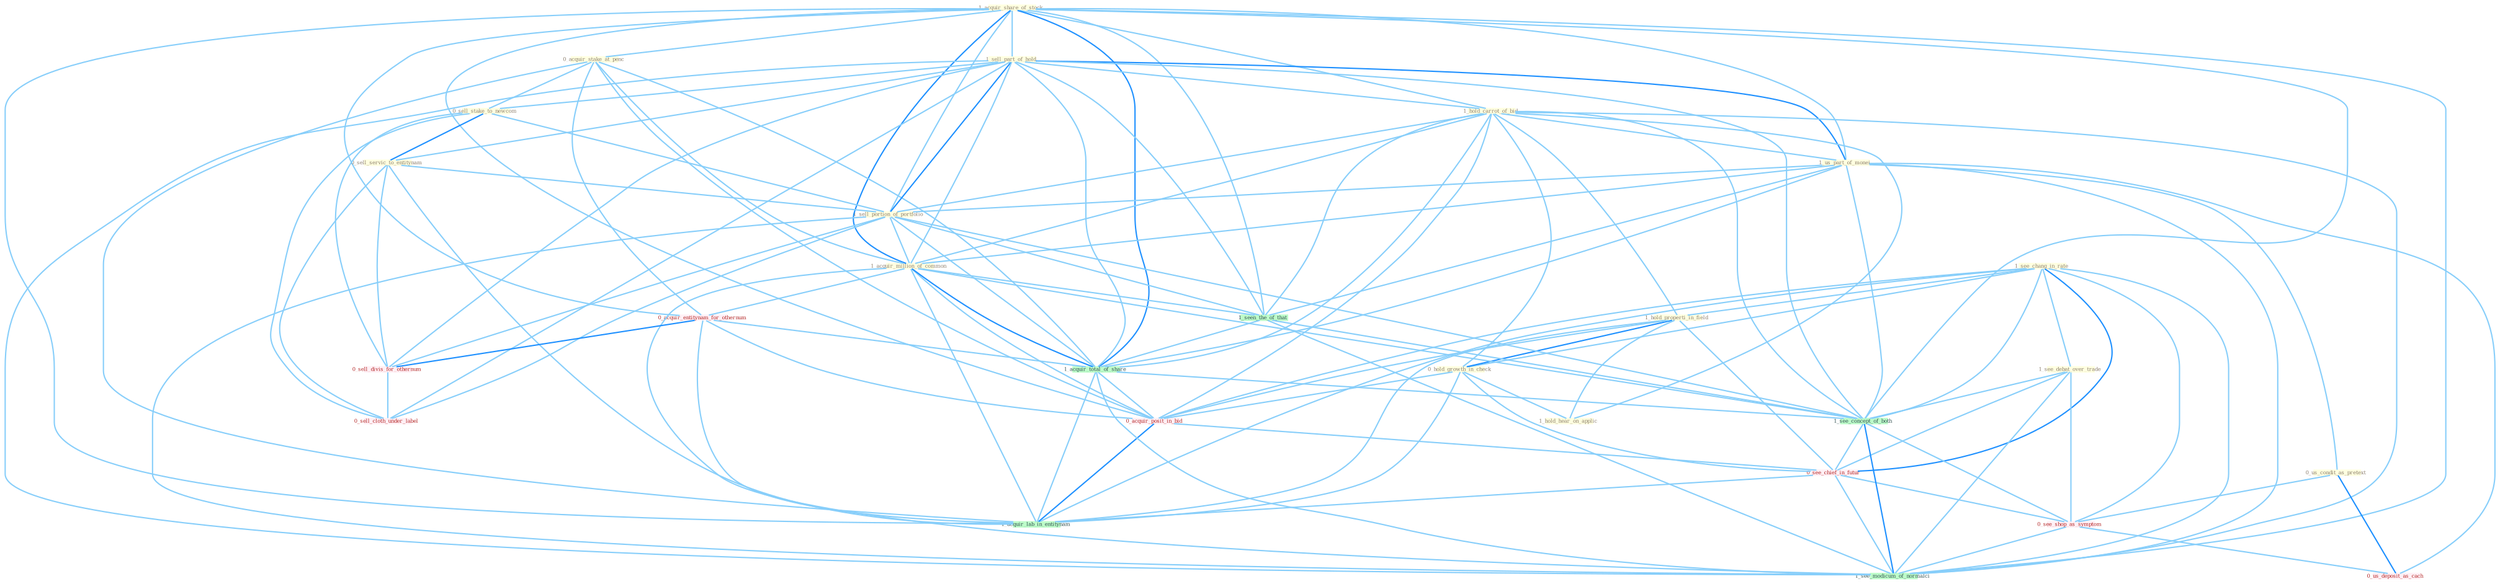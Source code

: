 Graph G{ 
    node
    [shape=polygon,style=filled,width=.5,height=.06,color="#BDFCC9",fixedsize=true,fontsize=4,
    fontcolor="#2f4f4f"];
    {node
    [color="#ffffe0", fontcolor="#8b7d6b"] "1_acquir_share_of_stock " "0_acquir_stake_at_penc " "1_see_chang_in_rate " "1_sell_part_of_hold " "1_hold_carrot_of_bid " "0_sell_stake_to_newcom " "1_hold_properti_in_field " "1_us_part_of_monei " "0_sell_servic_to_entitynam " "0_hold_growth_in_check " "0_us_condit_as_pretext " "1_hold_hear_on_applic " "1_see_debat_over_trade " "1_sell_portion_of_portfolio " "1_acquir_million_of_common "}
{node [color="#fff0f5", fontcolor="#b22222"] "0_acquir_entitynam_for_othernum " "0_sell_divis_for_othernum " "0_sell_cloth_under_label " "0_acquir_posit_in_bid " "0_see_chief_in_futur " "0_see_shop_as_symptom " "0_us_deposit_as_cach "}
edge [color="#B0E2FF"];

	"1_acquir_share_of_stock " -- "0_acquir_stake_at_penc " [w="1", color="#87cefa" ];
	"1_acquir_share_of_stock " -- "1_sell_part_of_hold " [w="1", color="#87cefa" ];
	"1_acquir_share_of_stock " -- "1_hold_carrot_of_bid " [w="1", color="#87cefa" ];
	"1_acquir_share_of_stock " -- "1_us_part_of_monei " [w="1", color="#87cefa" ];
	"1_acquir_share_of_stock " -- "1_sell_portion_of_portfolio " [w="1", color="#87cefa" ];
	"1_acquir_share_of_stock " -- "1_acquir_million_of_common " [w="2", color="#1e90ff" , len=0.8];
	"1_acquir_share_of_stock " -- "0_acquir_entitynam_for_othernum " [w="1", color="#87cefa" ];
	"1_acquir_share_of_stock " -- "1_seen_the_of_that " [w="1", color="#87cefa" ];
	"1_acquir_share_of_stock " -- "1_acquir_total_of_share " [w="2", color="#1e90ff" , len=0.8];
	"1_acquir_share_of_stock " -- "0_acquir_posit_in_bid " [w="1", color="#87cefa" ];
	"1_acquir_share_of_stock " -- "1_see_concept_of_both " [w="1", color="#87cefa" ];
	"1_acquir_share_of_stock " -- "1_acquir_lab_in_entitynam " [w="1", color="#87cefa" ];
	"1_acquir_share_of_stock " -- "1_see_modicum_of_normalci " [w="1", color="#87cefa" ];
	"0_acquir_stake_at_penc " -- "0_sell_stake_to_newcom " [w="1", color="#87cefa" ];
	"0_acquir_stake_at_penc " -- "1_acquir_million_of_common " [w="1", color="#87cefa" ];
	"0_acquir_stake_at_penc " -- "0_acquir_entitynam_for_othernum " [w="1", color="#87cefa" ];
	"0_acquir_stake_at_penc " -- "1_acquir_total_of_share " [w="1", color="#87cefa" ];
	"0_acquir_stake_at_penc " -- "0_acquir_posit_in_bid " [w="1", color="#87cefa" ];
	"0_acquir_stake_at_penc " -- "1_acquir_lab_in_entitynam " [w="1", color="#87cefa" ];
	"1_see_chang_in_rate " -- "1_hold_properti_in_field " [w="1", color="#87cefa" ];
	"1_see_chang_in_rate " -- "0_hold_growth_in_check " [w="1", color="#87cefa" ];
	"1_see_chang_in_rate " -- "1_see_debat_over_trade " [w="1", color="#87cefa" ];
	"1_see_chang_in_rate " -- "0_acquir_posit_in_bid " [w="1", color="#87cefa" ];
	"1_see_chang_in_rate " -- "1_see_concept_of_both " [w="1", color="#87cefa" ];
	"1_see_chang_in_rate " -- "0_see_chief_in_futur " [w="2", color="#1e90ff" , len=0.8];
	"1_see_chang_in_rate " -- "0_see_shop_as_symptom " [w="1", color="#87cefa" ];
	"1_see_chang_in_rate " -- "1_acquir_lab_in_entitynam " [w="1", color="#87cefa" ];
	"1_see_chang_in_rate " -- "1_see_modicum_of_normalci " [w="1", color="#87cefa" ];
	"1_sell_part_of_hold " -- "1_hold_carrot_of_bid " [w="1", color="#87cefa" ];
	"1_sell_part_of_hold " -- "0_sell_stake_to_newcom " [w="1", color="#87cefa" ];
	"1_sell_part_of_hold " -- "1_us_part_of_monei " [w="2", color="#1e90ff" , len=0.8];
	"1_sell_part_of_hold " -- "0_sell_servic_to_entitynam " [w="1", color="#87cefa" ];
	"1_sell_part_of_hold " -- "1_sell_portion_of_portfolio " [w="2", color="#1e90ff" , len=0.8];
	"1_sell_part_of_hold " -- "1_acquir_million_of_common " [w="1", color="#87cefa" ];
	"1_sell_part_of_hold " -- "1_seen_the_of_that " [w="1", color="#87cefa" ];
	"1_sell_part_of_hold " -- "0_sell_divis_for_othernum " [w="1", color="#87cefa" ];
	"1_sell_part_of_hold " -- "1_acquir_total_of_share " [w="1", color="#87cefa" ];
	"1_sell_part_of_hold " -- "0_sell_cloth_under_label " [w="1", color="#87cefa" ];
	"1_sell_part_of_hold " -- "1_see_concept_of_both " [w="1", color="#87cefa" ];
	"1_sell_part_of_hold " -- "1_see_modicum_of_normalci " [w="1", color="#87cefa" ];
	"1_hold_carrot_of_bid " -- "1_hold_properti_in_field " [w="1", color="#87cefa" ];
	"1_hold_carrot_of_bid " -- "1_us_part_of_monei " [w="1", color="#87cefa" ];
	"1_hold_carrot_of_bid " -- "0_hold_growth_in_check " [w="1", color="#87cefa" ];
	"1_hold_carrot_of_bid " -- "1_hold_hear_on_applic " [w="1", color="#87cefa" ];
	"1_hold_carrot_of_bid " -- "1_sell_portion_of_portfolio " [w="1", color="#87cefa" ];
	"1_hold_carrot_of_bid " -- "1_acquir_million_of_common " [w="1", color="#87cefa" ];
	"1_hold_carrot_of_bid " -- "1_seen_the_of_that " [w="1", color="#87cefa" ];
	"1_hold_carrot_of_bid " -- "1_acquir_total_of_share " [w="1", color="#87cefa" ];
	"1_hold_carrot_of_bid " -- "0_acquir_posit_in_bid " [w="1", color="#87cefa" ];
	"1_hold_carrot_of_bid " -- "1_see_concept_of_both " [w="1", color="#87cefa" ];
	"1_hold_carrot_of_bid " -- "1_see_modicum_of_normalci " [w="1", color="#87cefa" ];
	"0_sell_stake_to_newcom " -- "0_sell_servic_to_entitynam " [w="2", color="#1e90ff" , len=0.8];
	"0_sell_stake_to_newcom " -- "1_sell_portion_of_portfolio " [w="1", color="#87cefa" ];
	"0_sell_stake_to_newcom " -- "0_sell_divis_for_othernum " [w="1", color="#87cefa" ];
	"0_sell_stake_to_newcom " -- "0_sell_cloth_under_label " [w="1", color="#87cefa" ];
	"1_hold_properti_in_field " -- "0_hold_growth_in_check " [w="2", color="#1e90ff" , len=0.8];
	"1_hold_properti_in_field " -- "1_hold_hear_on_applic " [w="1", color="#87cefa" ];
	"1_hold_properti_in_field " -- "0_acquir_posit_in_bid " [w="1", color="#87cefa" ];
	"1_hold_properti_in_field " -- "0_see_chief_in_futur " [w="1", color="#87cefa" ];
	"1_hold_properti_in_field " -- "1_acquir_lab_in_entitynam " [w="1", color="#87cefa" ];
	"1_us_part_of_monei " -- "0_us_condit_as_pretext " [w="1", color="#87cefa" ];
	"1_us_part_of_monei " -- "1_sell_portion_of_portfolio " [w="1", color="#87cefa" ];
	"1_us_part_of_monei " -- "1_acquir_million_of_common " [w="1", color="#87cefa" ];
	"1_us_part_of_monei " -- "1_seen_the_of_that " [w="1", color="#87cefa" ];
	"1_us_part_of_monei " -- "1_acquir_total_of_share " [w="1", color="#87cefa" ];
	"1_us_part_of_monei " -- "1_see_concept_of_both " [w="1", color="#87cefa" ];
	"1_us_part_of_monei " -- "0_us_deposit_as_cach " [w="1", color="#87cefa" ];
	"1_us_part_of_monei " -- "1_see_modicum_of_normalci " [w="1", color="#87cefa" ];
	"0_sell_servic_to_entitynam " -- "1_sell_portion_of_portfolio " [w="1", color="#87cefa" ];
	"0_sell_servic_to_entitynam " -- "0_sell_divis_for_othernum " [w="1", color="#87cefa" ];
	"0_sell_servic_to_entitynam " -- "0_sell_cloth_under_label " [w="1", color="#87cefa" ];
	"0_sell_servic_to_entitynam " -- "1_acquir_lab_in_entitynam " [w="1", color="#87cefa" ];
	"0_hold_growth_in_check " -- "1_hold_hear_on_applic " [w="1", color="#87cefa" ];
	"0_hold_growth_in_check " -- "0_acquir_posit_in_bid " [w="1", color="#87cefa" ];
	"0_hold_growth_in_check " -- "0_see_chief_in_futur " [w="1", color="#87cefa" ];
	"0_hold_growth_in_check " -- "1_acquir_lab_in_entitynam " [w="1", color="#87cefa" ];
	"0_us_condit_as_pretext " -- "0_see_shop_as_symptom " [w="1", color="#87cefa" ];
	"0_us_condit_as_pretext " -- "0_us_deposit_as_cach " [w="2", color="#1e90ff" , len=0.8];
	"1_see_debat_over_trade " -- "1_see_concept_of_both " [w="1", color="#87cefa" ];
	"1_see_debat_over_trade " -- "0_see_chief_in_futur " [w="1", color="#87cefa" ];
	"1_see_debat_over_trade " -- "0_see_shop_as_symptom " [w="1", color="#87cefa" ];
	"1_see_debat_over_trade " -- "1_see_modicum_of_normalci " [w="1", color="#87cefa" ];
	"1_sell_portion_of_portfolio " -- "1_acquir_million_of_common " [w="1", color="#87cefa" ];
	"1_sell_portion_of_portfolio " -- "1_seen_the_of_that " [w="1", color="#87cefa" ];
	"1_sell_portion_of_portfolio " -- "0_sell_divis_for_othernum " [w="1", color="#87cefa" ];
	"1_sell_portion_of_portfolio " -- "1_acquir_total_of_share " [w="1", color="#87cefa" ];
	"1_sell_portion_of_portfolio " -- "0_sell_cloth_under_label " [w="1", color="#87cefa" ];
	"1_sell_portion_of_portfolio " -- "1_see_concept_of_both " [w="1", color="#87cefa" ];
	"1_sell_portion_of_portfolio " -- "1_see_modicum_of_normalci " [w="1", color="#87cefa" ];
	"1_acquir_million_of_common " -- "0_acquir_entitynam_for_othernum " [w="1", color="#87cefa" ];
	"1_acquir_million_of_common " -- "1_seen_the_of_that " [w="1", color="#87cefa" ];
	"1_acquir_million_of_common " -- "1_acquir_total_of_share " [w="2", color="#1e90ff" , len=0.8];
	"1_acquir_million_of_common " -- "0_acquir_posit_in_bid " [w="1", color="#87cefa" ];
	"1_acquir_million_of_common " -- "1_see_concept_of_both " [w="1", color="#87cefa" ];
	"1_acquir_million_of_common " -- "1_acquir_lab_in_entitynam " [w="1", color="#87cefa" ];
	"1_acquir_million_of_common " -- "1_see_modicum_of_normalci " [w="1", color="#87cefa" ];
	"0_acquir_entitynam_for_othernum " -- "0_sell_divis_for_othernum " [w="2", color="#1e90ff" , len=0.8];
	"0_acquir_entitynam_for_othernum " -- "1_acquir_total_of_share " [w="1", color="#87cefa" ];
	"0_acquir_entitynam_for_othernum " -- "0_acquir_posit_in_bid " [w="1", color="#87cefa" ];
	"0_acquir_entitynam_for_othernum " -- "1_acquir_lab_in_entitynam " [w="1", color="#87cefa" ];
	"1_seen_the_of_that " -- "1_acquir_total_of_share " [w="1", color="#87cefa" ];
	"1_seen_the_of_that " -- "1_see_concept_of_both " [w="1", color="#87cefa" ];
	"1_seen_the_of_that " -- "1_see_modicum_of_normalci " [w="1", color="#87cefa" ];
	"0_sell_divis_for_othernum " -- "0_sell_cloth_under_label " [w="1", color="#87cefa" ];
	"1_acquir_total_of_share " -- "0_acquir_posit_in_bid " [w="1", color="#87cefa" ];
	"1_acquir_total_of_share " -- "1_see_concept_of_both " [w="1", color="#87cefa" ];
	"1_acquir_total_of_share " -- "1_acquir_lab_in_entitynam " [w="1", color="#87cefa" ];
	"1_acquir_total_of_share " -- "1_see_modicum_of_normalci " [w="1", color="#87cefa" ];
	"0_acquir_posit_in_bid " -- "0_see_chief_in_futur " [w="1", color="#87cefa" ];
	"0_acquir_posit_in_bid " -- "1_acquir_lab_in_entitynam " [w="2", color="#1e90ff" , len=0.8];
	"1_see_concept_of_both " -- "0_see_chief_in_futur " [w="1", color="#87cefa" ];
	"1_see_concept_of_both " -- "0_see_shop_as_symptom " [w="1", color="#87cefa" ];
	"1_see_concept_of_both " -- "1_see_modicum_of_normalci " [w="2", color="#1e90ff" , len=0.8];
	"0_see_chief_in_futur " -- "0_see_shop_as_symptom " [w="1", color="#87cefa" ];
	"0_see_chief_in_futur " -- "1_acquir_lab_in_entitynam " [w="1", color="#87cefa" ];
	"0_see_chief_in_futur " -- "1_see_modicum_of_normalci " [w="1", color="#87cefa" ];
	"0_see_shop_as_symptom " -- "0_us_deposit_as_cach " [w="1", color="#87cefa" ];
	"0_see_shop_as_symptom " -- "1_see_modicum_of_normalci " [w="1", color="#87cefa" ];
}